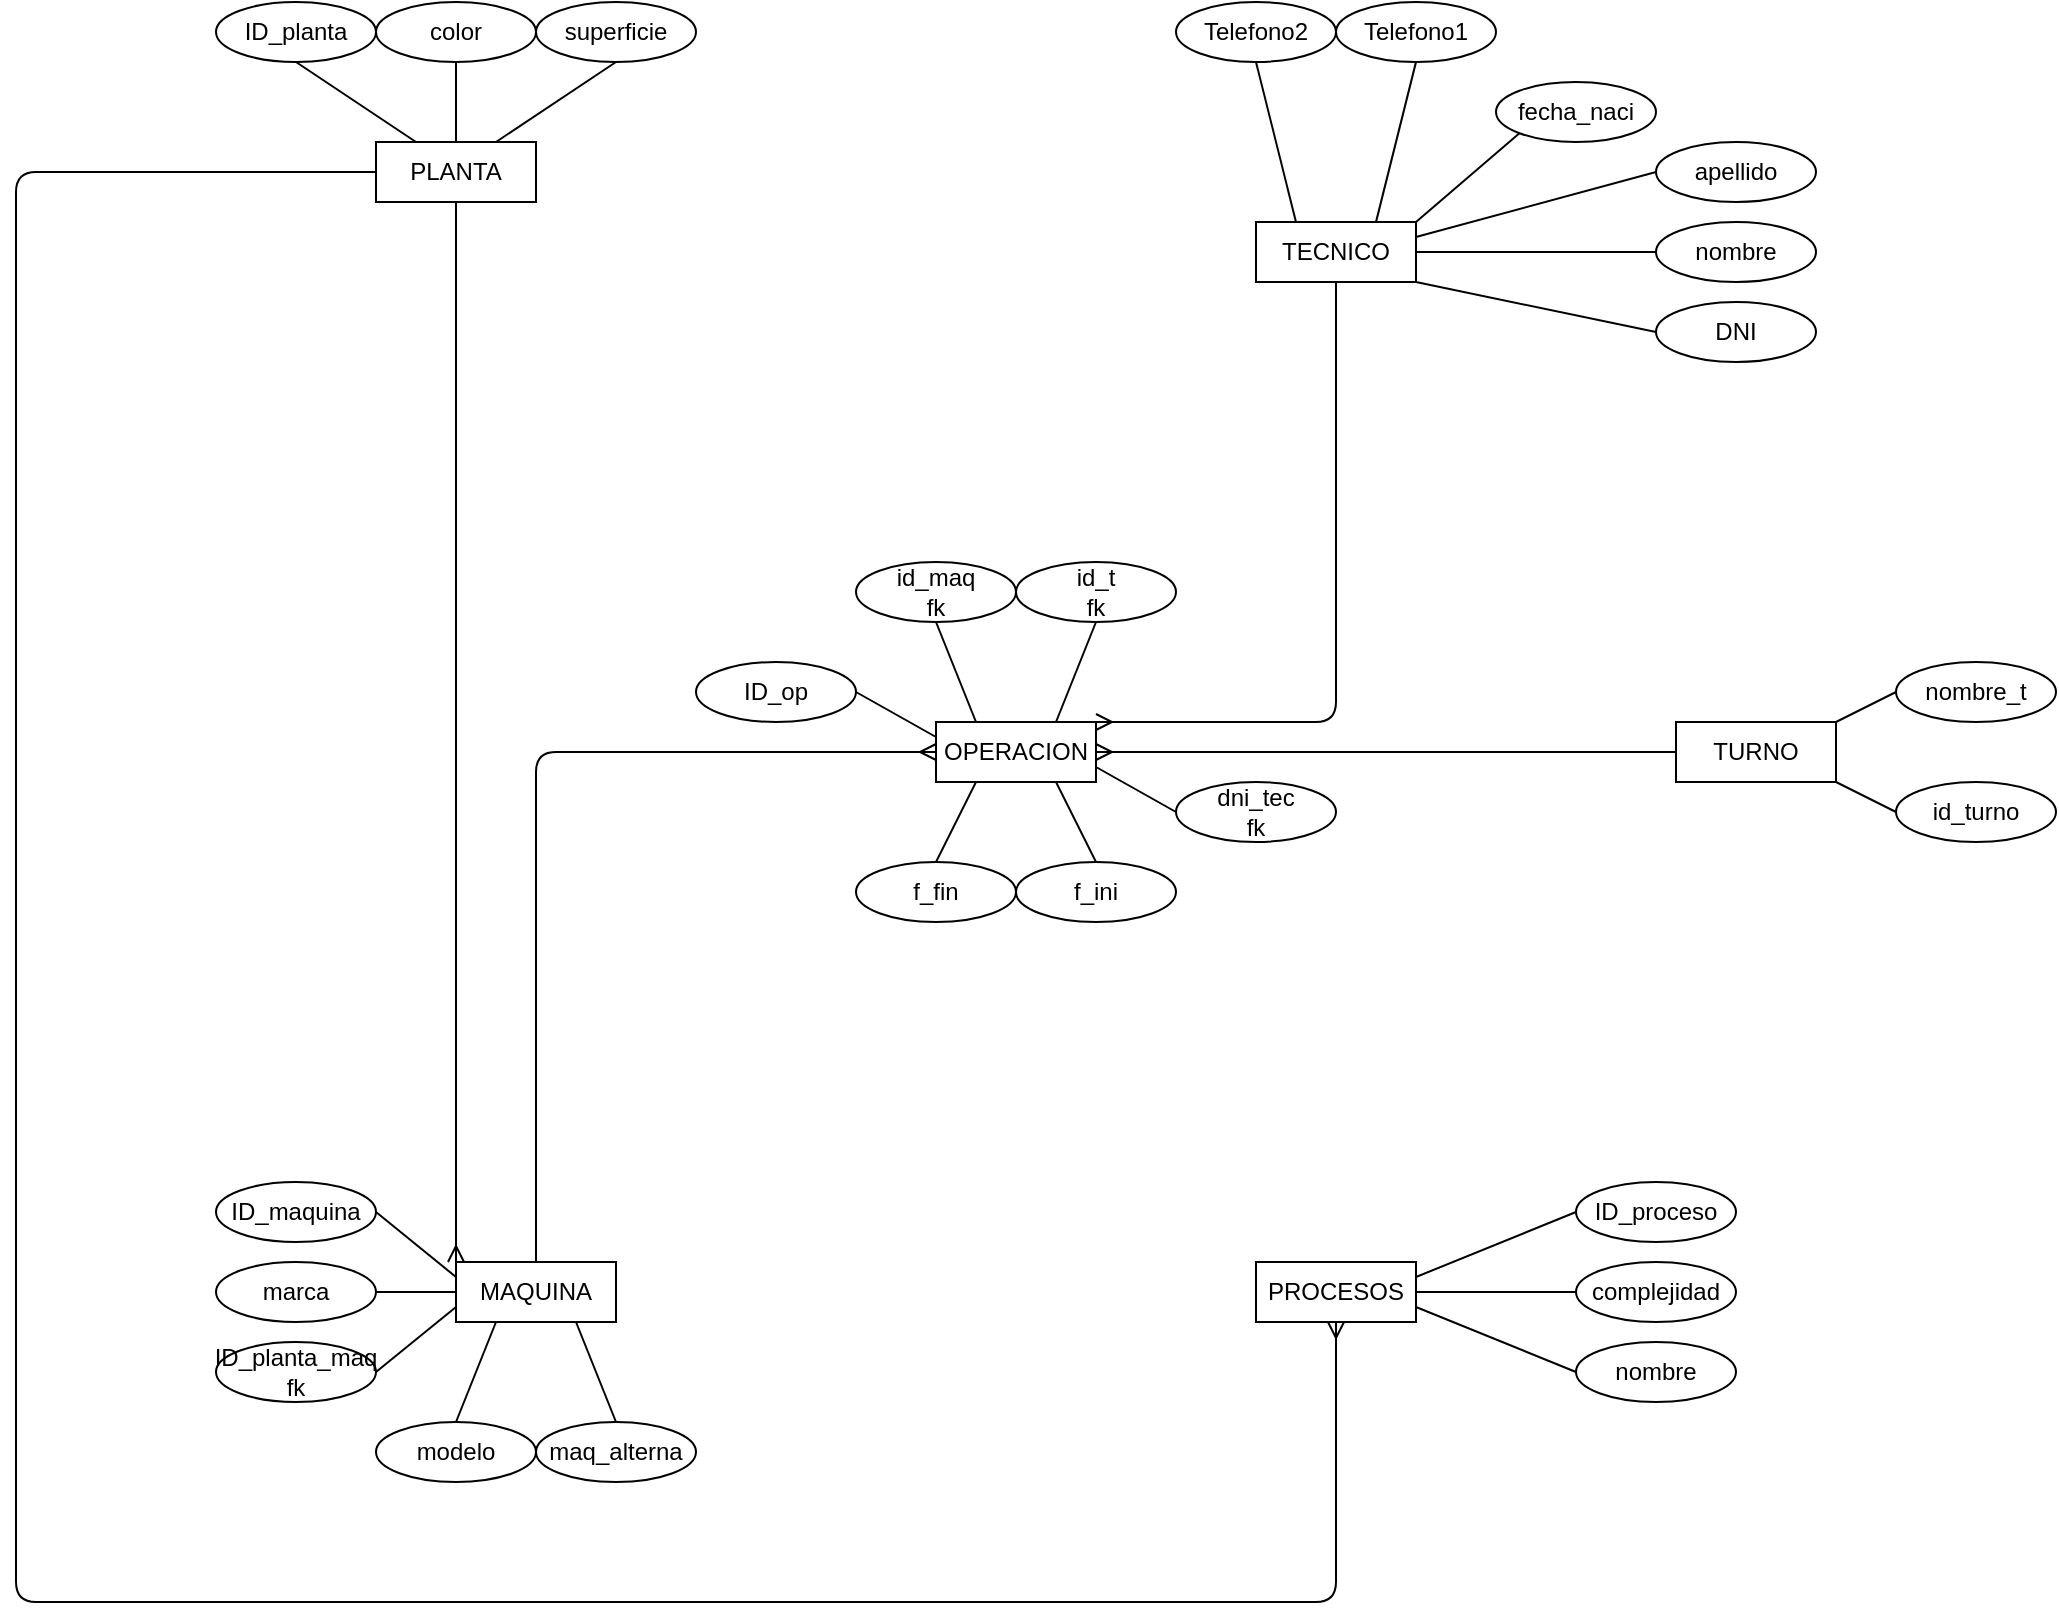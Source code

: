 <mxfile>
    <diagram id="fttWqaBNRwZWj0oqpVkN" name="Página-1">
        <mxGraphModel dx="2213" dy="779" grid="1" gridSize="10" guides="1" tooltips="1" connect="1" arrows="1" fold="1" page="1" pageScale="1" pageWidth="827" pageHeight="1169" math="0" shadow="0">
            <root>
                <mxCell id="0"/>
                <mxCell id="1" parent="0"/>
                <mxCell id="40" style="edgeStyle=none;html=1;exitX=0.5;exitY=1;exitDx=0;exitDy=0;entryX=0;entryY=0;entryDx=0;entryDy=0;endArrow=ERmany;endFill=0;" edge="1" parent="1" source="2" target="15">
                    <mxGeometry relative="1" as="geometry"/>
                </mxCell>
                <mxCell id="41" style="edgeStyle=none;html=1;exitX=0;exitY=0.5;exitDx=0;exitDy=0;entryX=0.5;entryY=1;entryDx=0;entryDy=0;endArrow=ERmany;endFill=0;" edge="1" parent="1" source="2" target="16">
                    <mxGeometry relative="1" as="geometry">
                        <Array as="points">
                            <mxPoint x="-100" y="95"/>
                            <mxPoint x="-100" y="810"/>
                            <mxPoint x="560" y="810"/>
                        </Array>
                    </mxGeometry>
                </mxCell>
                <mxCell id="63" style="edgeStyle=none;html=1;exitX=0.25;exitY=0;exitDx=0;exitDy=0;entryX=0.5;entryY=1;entryDx=0;entryDy=0;endArrow=none;endFill=0;" edge="1" parent="1" source="2" target="3">
                    <mxGeometry relative="1" as="geometry"/>
                </mxCell>
                <mxCell id="64" style="edgeStyle=none;html=1;exitX=0.75;exitY=0;exitDx=0;exitDy=0;entryX=0.5;entryY=1;entryDx=0;entryDy=0;endArrow=none;endFill=0;" edge="1" parent="1" source="2" target="5">
                    <mxGeometry relative="1" as="geometry"/>
                </mxCell>
                <mxCell id="65" style="edgeStyle=none;html=1;exitX=0.5;exitY=0;exitDx=0;exitDy=0;entryX=0.5;entryY=1;entryDx=0;entryDy=0;endArrow=none;endFill=0;" edge="1" parent="1" source="2" target="4">
                    <mxGeometry relative="1" as="geometry"/>
                </mxCell>
                <mxCell id="2" value="PLANTA" style="rounded=0;whiteSpace=wrap;html=1;" vertex="1" parent="1">
                    <mxGeometry x="80" y="80" width="80" height="30" as="geometry"/>
                </mxCell>
                <mxCell id="3" value="ID_planta" style="ellipse;whiteSpace=wrap;html=1;" vertex="1" parent="1">
                    <mxGeometry y="10" width="80" height="30" as="geometry"/>
                </mxCell>
                <mxCell id="4" value="color" style="ellipse;whiteSpace=wrap;html=1;" vertex="1" parent="1">
                    <mxGeometry x="80" y="10" width="80" height="30" as="geometry"/>
                </mxCell>
                <mxCell id="5" value="superficie" style="ellipse;whiteSpace=wrap;html=1;" vertex="1" parent="1">
                    <mxGeometry x="160" y="10" width="80" height="30" as="geometry"/>
                </mxCell>
                <mxCell id="7" value="fecha_naci" style="ellipse;whiteSpace=wrap;html=1;" vertex="1" parent="1">
                    <mxGeometry x="640" y="50" width="80" height="30" as="geometry"/>
                </mxCell>
                <mxCell id="8" value="Telefono2" style="ellipse;whiteSpace=wrap;html=1;" vertex="1" parent="1">
                    <mxGeometry x="480" y="10" width="80" height="30" as="geometry"/>
                </mxCell>
                <mxCell id="9" value="Telefono1" style="ellipse;whiteSpace=wrap;html=1;" vertex="1" parent="1">
                    <mxGeometry x="560" y="10" width="80" height="30" as="geometry"/>
                </mxCell>
                <mxCell id="10" value="apellido" style="ellipse;whiteSpace=wrap;html=1;" vertex="1" parent="1">
                    <mxGeometry x="720" y="80" width="80" height="30" as="geometry"/>
                </mxCell>
                <mxCell id="11" value="nombre" style="ellipse;whiteSpace=wrap;html=1;" vertex="1" parent="1">
                    <mxGeometry x="720" y="120" width="80" height="30" as="geometry"/>
                </mxCell>
                <mxCell id="12" value="DNI" style="ellipse;whiteSpace=wrap;html=1;" vertex="1" parent="1">
                    <mxGeometry x="720" y="160" width="80" height="30" as="geometry"/>
                </mxCell>
                <mxCell id="48" style="edgeStyle=none;html=1;exitX=1;exitY=0;exitDx=0;exitDy=0;entryX=0;entryY=1;entryDx=0;entryDy=0;endArrow=none;endFill=0;" edge="1" parent="1" source="14" target="7">
                    <mxGeometry relative="1" as="geometry"/>
                </mxCell>
                <mxCell id="49" style="edgeStyle=none;html=1;exitX=1;exitY=0.5;exitDx=0;exitDy=0;entryX=0;entryY=0.5;entryDx=0;entryDy=0;endArrow=none;endFill=0;" edge="1" parent="1" source="14" target="11">
                    <mxGeometry relative="1" as="geometry"/>
                </mxCell>
                <mxCell id="50" style="edgeStyle=none;html=1;exitX=1;exitY=1;exitDx=0;exitDy=0;entryX=0;entryY=0.5;entryDx=0;entryDy=0;endArrow=none;endFill=0;" edge="1" parent="1" source="14" target="12">
                    <mxGeometry relative="1" as="geometry"/>
                </mxCell>
                <mxCell id="51" style="edgeStyle=none;html=1;exitX=1;exitY=0.25;exitDx=0;exitDy=0;entryX=0;entryY=0.5;entryDx=0;entryDy=0;endArrow=none;endFill=0;" edge="1" parent="1" source="14" target="10">
                    <mxGeometry relative="1" as="geometry"/>
                </mxCell>
                <mxCell id="52" style="edgeStyle=none;html=1;exitX=0.75;exitY=0;exitDx=0;exitDy=0;entryX=0.5;entryY=1;entryDx=0;entryDy=0;endArrow=none;endFill=0;" edge="1" parent="1" source="14" target="9">
                    <mxGeometry relative="1" as="geometry"/>
                </mxCell>
                <mxCell id="53" style="edgeStyle=none;html=1;exitX=0.25;exitY=0;exitDx=0;exitDy=0;entryX=0.5;entryY=1;entryDx=0;entryDy=0;endArrow=none;endFill=0;" edge="1" parent="1" source="14" target="8">
                    <mxGeometry relative="1" as="geometry"/>
                </mxCell>
                <mxCell id="14" value="TECNICO" style="rounded=0;whiteSpace=wrap;html=1;" vertex="1" parent="1">
                    <mxGeometry x="520" y="120" width="80" height="30" as="geometry"/>
                </mxCell>
                <mxCell id="66" style="edgeStyle=none;html=1;exitX=0;exitY=0.25;exitDx=0;exitDy=0;entryX=1;entryY=0.5;entryDx=0;entryDy=0;endArrow=none;endFill=0;" edge="1" parent="1" source="15" target="17">
                    <mxGeometry relative="1" as="geometry"/>
                </mxCell>
                <mxCell id="68" style="edgeStyle=none;html=1;exitX=0;exitY=0.75;exitDx=0;exitDy=0;entryX=1;entryY=0.5;entryDx=0;entryDy=0;endArrow=none;endFill=0;" edge="1" parent="1" source="15" target="19">
                    <mxGeometry relative="1" as="geometry"/>
                </mxCell>
                <mxCell id="15" value="MAQUINA" style="rounded=0;whiteSpace=wrap;html=1;" vertex="1" parent="1">
                    <mxGeometry x="120" y="640" width="80" height="30" as="geometry"/>
                </mxCell>
                <mxCell id="72" style="edgeStyle=none;html=1;exitX=1;exitY=0.25;exitDx=0;exitDy=0;entryX=0;entryY=0.5;entryDx=0;entryDy=0;endArrow=none;endFill=0;" edge="1" parent="1" source="16" target="22">
                    <mxGeometry relative="1" as="geometry"/>
                </mxCell>
                <mxCell id="16" value="PROCESOS" style="rounded=0;whiteSpace=wrap;html=1;" vertex="1" parent="1">
                    <mxGeometry x="520" y="640" width="80" height="30" as="geometry"/>
                </mxCell>
                <mxCell id="17" value="ID_maquina" style="ellipse;whiteSpace=wrap;html=1;" vertex="1" parent="1">
                    <mxGeometry y="600" width="80" height="30" as="geometry"/>
                </mxCell>
                <mxCell id="69" style="edgeStyle=none;html=1;exitX=1;exitY=0.5;exitDx=0;exitDy=0;endArrow=none;endFill=0;" edge="1" parent="1" source="18" target="15">
                    <mxGeometry relative="1" as="geometry"/>
                </mxCell>
                <mxCell id="18" value="marca" style="ellipse;whiteSpace=wrap;html=1;" vertex="1" parent="1">
                    <mxGeometry y="640" width="80" height="30" as="geometry"/>
                </mxCell>
                <mxCell id="19" value="ID_planta_maq&lt;br&gt;fk" style="ellipse;whiteSpace=wrap;html=1;" vertex="1" parent="1">
                    <mxGeometry y="680" width="80" height="30" as="geometry"/>
                </mxCell>
                <mxCell id="70" style="edgeStyle=none;html=1;exitX=0.5;exitY=0;exitDx=0;exitDy=0;entryX=0.25;entryY=1;entryDx=0;entryDy=0;endArrow=none;endFill=0;" edge="1" parent="1" source="20" target="15">
                    <mxGeometry relative="1" as="geometry"/>
                </mxCell>
                <mxCell id="20" value="modelo" style="ellipse;whiteSpace=wrap;html=1;" vertex="1" parent="1">
                    <mxGeometry x="80" y="720" width="80" height="30" as="geometry"/>
                </mxCell>
                <mxCell id="71" style="edgeStyle=none;html=1;exitX=0.5;exitY=0;exitDx=0;exitDy=0;entryX=0.75;entryY=1;entryDx=0;entryDy=0;endArrow=none;endFill=0;" edge="1" parent="1" source="21" target="15">
                    <mxGeometry relative="1" as="geometry"/>
                </mxCell>
                <mxCell id="21" value="maq_alterna" style="ellipse;whiteSpace=wrap;html=1;" vertex="1" parent="1">
                    <mxGeometry x="160" y="720" width="80" height="30" as="geometry"/>
                </mxCell>
                <mxCell id="22" value="ID_proceso" style="ellipse;whiteSpace=wrap;html=1;" vertex="1" parent="1">
                    <mxGeometry x="680" y="600" width="80" height="30" as="geometry"/>
                </mxCell>
                <mxCell id="73" style="edgeStyle=none;html=1;exitX=0;exitY=0.5;exitDx=0;exitDy=0;endArrow=none;endFill=0;" edge="1" parent="1" source="23" target="16">
                    <mxGeometry relative="1" as="geometry"/>
                </mxCell>
                <mxCell id="23" value="complejidad" style="ellipse;whiteSpace=wrap;html=1;" vertex="1" parent="1">
                    <mxGeometry x="680" y="640" width="80" height="30" as="geometry"/>
                </mxCell>
                <mxCell id="74" style="edgeStyle=none;html=1;exitX=0;exitY=0.5;exitDx=0;exitDy=0;entryX=1;entryY=0.75;entryDx=0;entryDy=0;endArrow=none;endFill=0;" edge="1" parent="1" source="24" target="16">
                    <mxGeometry relative="1" as="geometry"/>
                </mxCell>
                <mxCell id="24" value="nombre" style="ellipse;whiteSpace=wrap;html=1;" vertex="1" parent="1">
                    <mxGeometry x="680" y="680" width="80" height="30" as="geometry"/>
                </mxCell>
                <mxCell id="38" style="edgeStyle=none;html=1;exitX=0;exitY=0.5;exitDx=0;exitDy=0;entryX=0.5;entryY=0;entryDx=0;entryDy=0;endArrow=none;endFill=0;startArrow=ERmany;startFill=0;" edge="1" parent="1" source="26" target="15">
                    <mxGeometry relative="1" as="geometry">
                        <mxPoint x="160" y="385" as="targetPoint"/>
                        <Array as="points">
                            <mxPoint x="160" y="385"/>
                        </Array>
                    </mxGeometry>
                </mxCell>
                <mxCell id="39" style="edgeStyle=none;html=1;exitX=1;exitY=0;exitDx=0;exitDy=0;entryX=0.5;entryY=1;entryDx=0;entryDy=0;endArrow=none;endFill=0;startArrow=ERmany;startFill=0;" edge="1" parent="1" source="26" target="14">
                    <mxGeometry relative="1" as="geometry">
                        <Array as="points">
                            <mxPoint x="560" y="370"/>
                        </Array>
                    </mxGeometry>
                </mxCell>
                <mxCell id="44" style="edgeStyle=none;html=1;exitX=1;exitY=0.5;exitDx=0;exitDy=0;endArrow=none;endFill=0;startArrow=ERmany;startFill=0;" edge="1" parent="1" source="26" target="42">
                    <mxGeometry relative="1" as="geometry"/>
                </mxCell>
                <mxCell id="55" style="edgeStyle=none;html=1;exitX=0.25;exitY=0;exitDx=0;exitDy=0;entryX=0.5;entryY=1;entryDx=0;entryDy=0;endArrow=none;endFill=0;" edge="1" parent="1" source="26" target="31">
                    <mxGeometry relative="1" as="geometry"/>
                </mxCell>
                <mxCell id="56" style="edgeStyle=none;html=1;exitX=0.75;exitY=0;exitDx=0;exitDy=0;entryX=0.5;entryY=1;entryDx=0;entryDy=0;endArrow=none;endFill=0;" edge="1" parent="1" source="26" target="36">
                    <mxGeometry relative="1" as="geometry"/>
                </mxCell>
                <mxCell id="57" style="edgeStyle=none;html=1;exitX=0.25;exitY=1;exitDx=0;exitDy=0;entryX=0.5;entryY=0;entryDx=0;entryDy=0;endArrow=none;endFill=0;" edge="1" parent="1" source="26" target="34">
                    <mxGeometry relative="1" as="geometry"/>
                </mxCell>
                <mxCell id="58" style="edgeStyle=none;html=1;exitX=0.75;exitY=1;exitDx=0;exitDy=0;entryX=0.5;entryY=0;entryDx=0;entryDy=0;endArrow=none;endFill=0;" edge="1" parent="1" source="26" target="35">
                    <mxGeometry relative="1" as="geometry"/>
                </mxCell>
                <mxCell id="59" style="edgeStyle=none;html=1;exitX=1;exitY=0.75;exitDx=0;exitDy=0;entryX=0;entryY=0.5;entryDx=0;entryDy=0;endArrow=none;endFill=0;" edge="1" parent="1" source="26" target="32">
                    <mxGeometry relative="1" as="geometry"/>
                </mxCell>
                <mxCell id="60" style="edgeStyle=none;html=1;exitX=0;exitY=0.25;exitDx=0;exitDy=0;entryX=1;entryY=0.5;entryDx=0;entryDy=0;endArrow=none;endFill=0;" edge="1" parent="1" source="26" target="29">
                    <mxGeometry relative="1" as="geometry"/>
                </mxCell>
                <mxCell id="26" value="OPERACION" style="rounded=0;whiteSpace=wrap;html=1;" vertex="1" parent="1">
                    <mxGeometry x="360" y="370" width="80" height="30" as="geometry"/>
                </mxCell>
                <mxCell id="29" value="ID_op" style="ellipse;whiteSpace=wrap;html=1;" vertex="1" parent="1">
                    <mxGeometry x="240" y="340" width="80" height="30" as="geometry"/>
                </mxCell>
                <mxCell id="31" value="id_maq&lt;br&gt;fk" style="ellipse;whiteSpace=wrap;html=1;" vertex="1" parent="1">
                    <mxGeometry x="320" y="290" width="80" height="30" as="geometry"/>
                </mxCell>
                <mxCell id="32" value="dni_tec&lt;br&gt;fk" style="ellipse;whiteSpace=wrap;html=1;" vertex="1" parent="1">
                    <mxGeometry x="480" y="400" width="80" height="30" as="geometry"/>
                </mxCell>
                <mxCell id="34" value="f_fin" style="ellipse;whiteSpace=wrap;html=1;" vertex="1" parent="1">
                    <mxGeometry x="320" y="440" width="80" height="30" as="geometry"/>
                </mxCell>
                <mxCell id="35" value="f_ini" style="ellipse;whiteSpace=wrap;html=1;" vertex="1" parent="1">
                    <mxGeometry x="400" y="440" width="80" height="30" as="geometry"/>
                </mxCell>
                <mxCell id="36" value="id_t&lt;br&gt;fk" style="ellipse;whiteSpace=wrap;html=1;" vertex="1" parent="1">
                    <mxGeometry x="400" y="290" width="80" height="30" as="geometry"/>
                </mxCell>
                <mxCell id="46" style="edgeStyle=none;html=1;exitX=1;exitY=0;exitDx=0;exitDy=0;entryX=0;entryY=0.5;entryDx=0;entryDy=0;endArrow=none;endFill=0;" edge="1" parent="1" source="42" target="43">
                    <mxGeometry relative="1" as="geometry"/>
                </mxCell>
                <mxCell id="47" style="edgeStyle=none;html=1;exitX=1;exitY=1;exitDx=0;exitDy=0;entryX=0;entryY=0.5;entryDx=0;entryDy=0;endArrow=none;endFill=0;" edge="1" parent="1" source="42" target="45">
                    <mxGeometry relative="1" as="geometry"/>
                </mxCell>
                <mxCell id="42" value="TURNO" style="rounded=0;whiteSpace=wrap;html=1;" vertex="1" parent="1">
                    <mxGeometry x="730" y="370" width="80" height="30" as="geometry"/>
                </mxCell>
                <mxCell id="43" value="nombre_t" style="ellipse;whiteSpace=wrap;html=1;" vertex="1" parent="1">
                    <mxGeometry x="840" y="340" width="80" height="30" as="geometry"/>
                </mxCell>
                <mxCell id="45" value="id_turno" style="ellipse;whiteSpace=wrap;html=1;" vertex="1" parent="1">
                    <mxGeometry x="840" y="400" width="80" height="30" as="geometry"/>
                </mxCell>
            </root>
        </mxGraphModel>
    </diagram>
</mxfile>